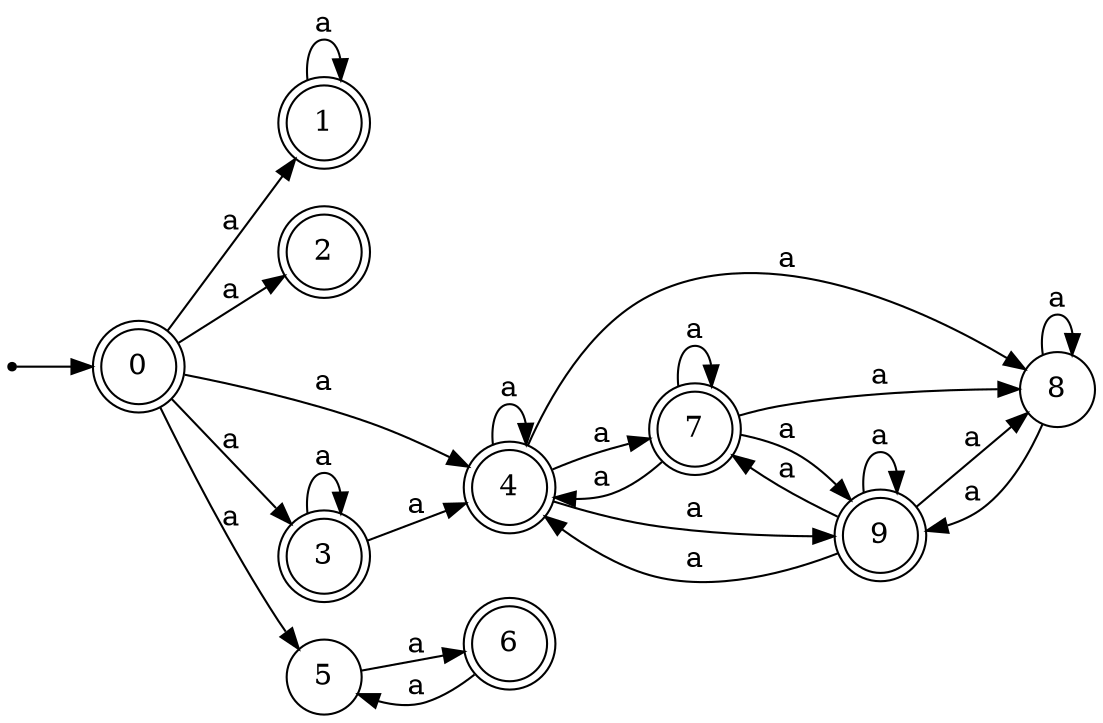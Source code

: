 digraph finite_state_machine {
rankdir=LR;
size="20,20";
node [shape = point]; "dummy0"
node [shape = doublecircle]; "0";"dummy0" -> "0";
node [shape = doublecircle]; "1";node [shape = doublecircle]; "2";node [shape = doublecircle]; "3";node [shape = doublecircle]; "4";node [shape = circle]; "5";
node [shape = doublecircle]; "6";node [shape = doublecircle]; "7";node [shape = circle]; "8";
node [shape = doublecircle]; "9";"0" -> "1" [label = "a"];
 "0" -> "2" [label = "a"];
 "0" -> "3" [label = "a"];
 "0" -> "4" [label = "a"];
 "0" -> "5" [label = "a"];
 "5" -> "6" [label = "a"];
 "6" -> "5" [label = "a"];
 "4" -> "8" [label = "a"];
 "4" -> "9" [label = "a"];
 "4" -> "4" [label = "a"];
 "4" -> "7" [label = "a"];
 "9" -> "8" [label = "a"];
 "9" -> "9" [label = "a"];
 "9" -> "4" [label = "a"];
 "9" -> "7" [label = "a"];
 "8" -> "8" [label = "a"];
 "8" -> "9" [label = "a"];
 "7" -> "8" [label = "a"];
 "7" -> "9" [label = "a"];
 "7" -> "4" [label = "a"];
 "7" -> "7" [label = "a"];
 "3" -> "3" [label = "a"];
 "3" -> "4" [label = "a"];
 "1" -> "1" [label = "a"];
 }
